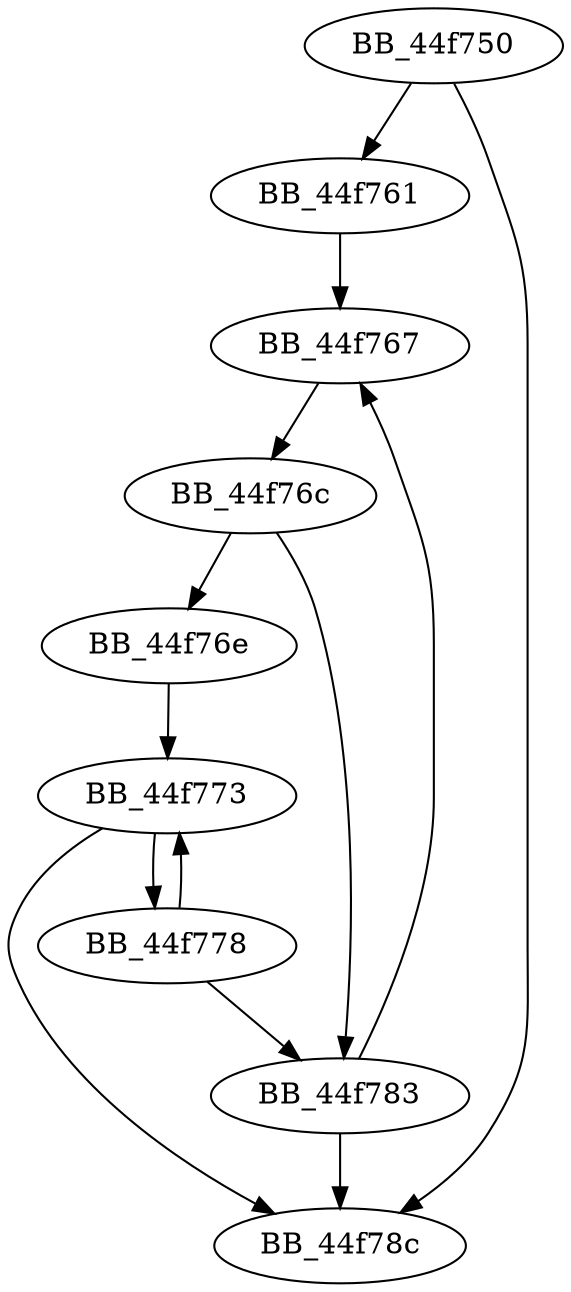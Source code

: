 DiGraph sub_44F750{
BB_44f750->BB_44f761
BB_44f750->BB_44f78c
BB_44f761->BB_44f767
BB_44f767->BB_44f76c
BB_44f76c->BB_44f76e
BB_44f76c->BB_44f783
BB_44f76e->BB_44f773
BB_44f773->BB_44f778
BB_44f773->BB_44f78c
BB_44f778->BB_44f773
BB_44f778->BB_44f783
BB_44f783->BB_44f767
BB_44f783->BB_44f78c
}

